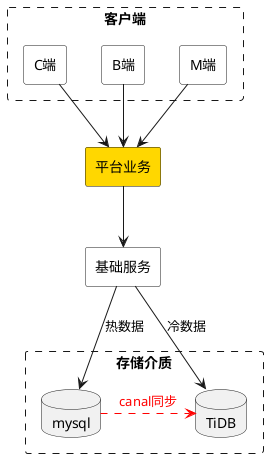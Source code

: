@startuml

skinparam component {
    Style rectangle
    BackgroundColor white
}

skinparam rectangle {
    BorderStyle dashed
}

rectangle "客户端" {
    component "C端" as A
    component "B端" as B
    component "M端" as M
}

component "平台业务" as P #gold

component "基础服务" as J

rectangle "存储介质" {
    database mysql
    database TiDB
}

A --> P
B --> P
M --> P

P --> J

J -down-> mysql : 热数据
J -down-> TiDB : 冷数据

mysql -.right-> TiDB #red : <color:red>canal同步</color>

@enduml
